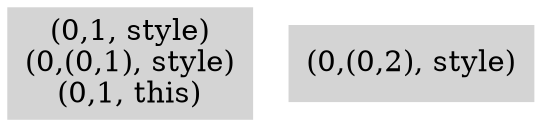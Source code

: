 digraph { 
3433 [shape=box,style=filled,color=".0 .0 .83",label="(0,1, style)\n(0,(0,1), style)\n(0,1, this)"];
3434 [shape=box,style=filled,color=".0 .0 .83",label="(0,(0,2), style)"];
}